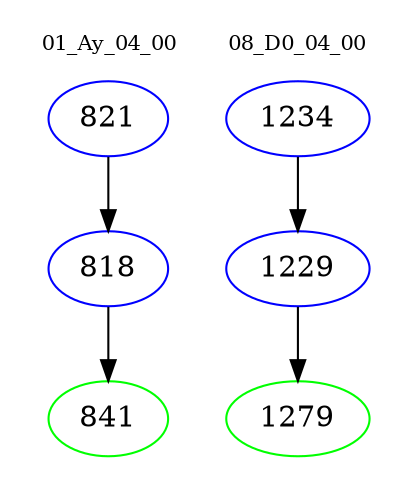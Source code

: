 digraph{
subgraph cluster_0 {
color = white
label = "01_Ay_04_00";
fontsize=10;
T0_821 [label="821", color="blue"]
T0_821 -> T0_818 [color="black"]
T0_818 [label="818", color="blue"]
T0_818 -> T0_841 [color="black"]
T0_841 [label="841", color="green"]
}
subgraph cluster_1 {
color = white
label = "08_D0_04_00";
fontsize=10;
T1_1234 [label="1234", color="blue"]
T1_1234 -> T1_1229 [color="black"]
T1_1229 [label="1229", color="blue"]
T1_1229 -> T1_1279 [color="black"]
T1_1279 [label="1279", color="green"]
}
}
